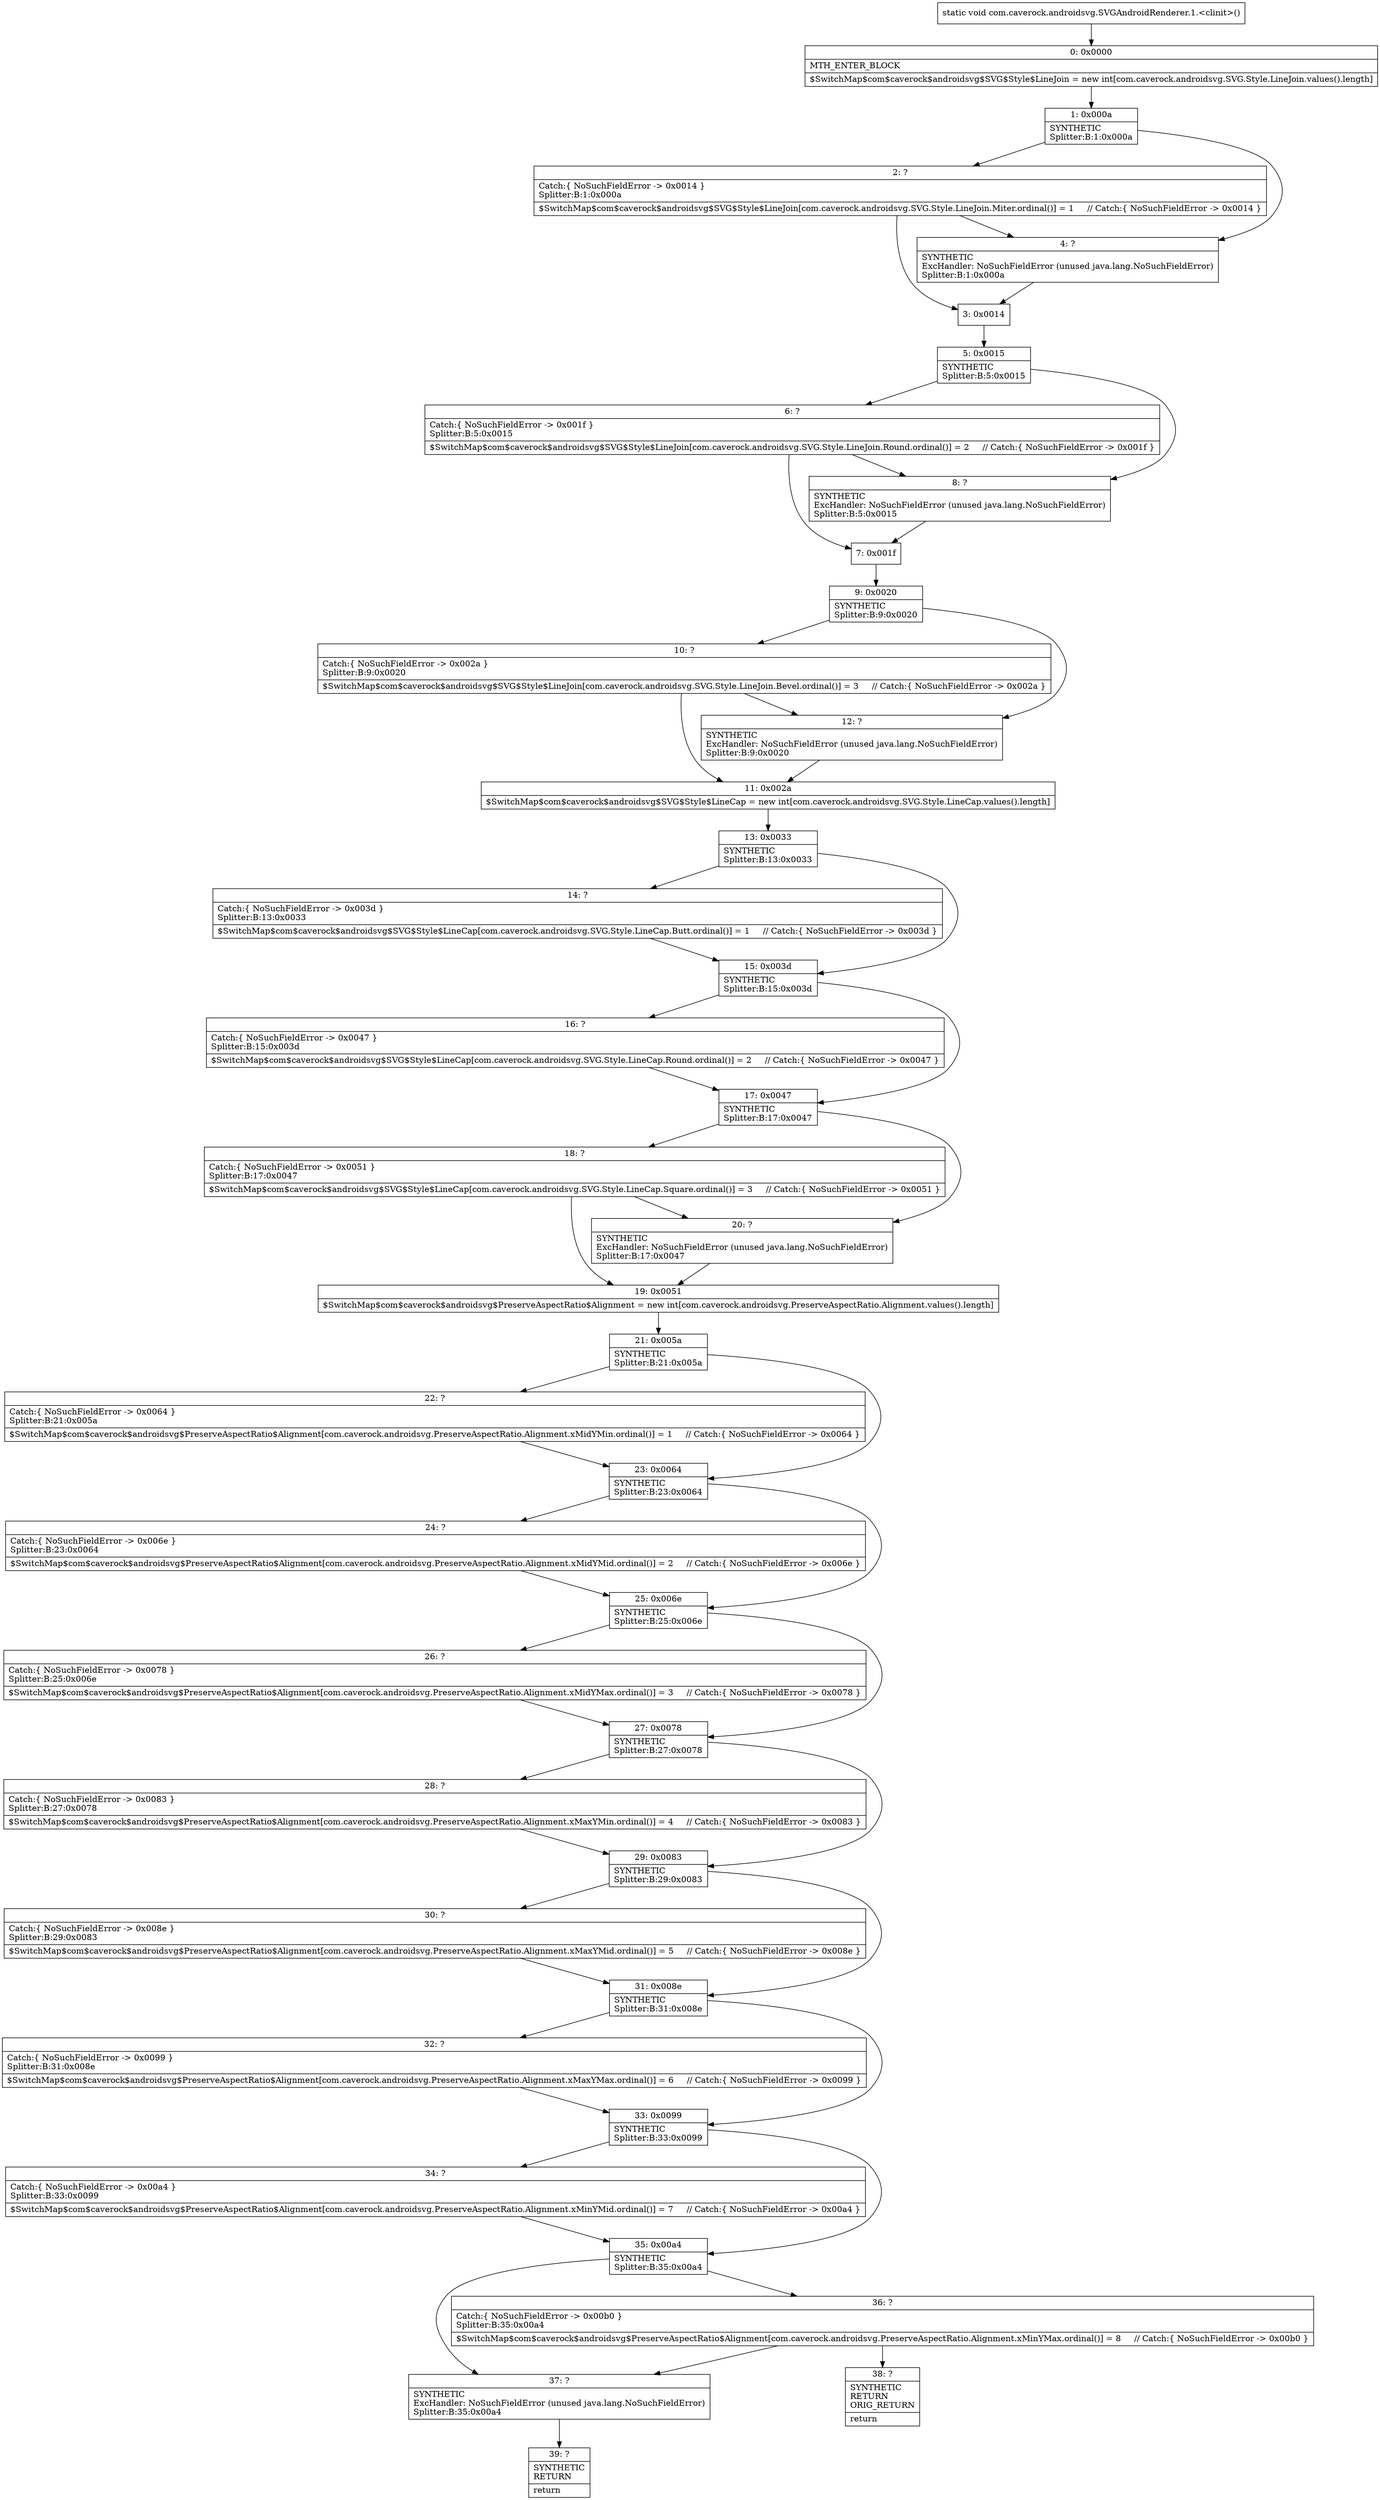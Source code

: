 digraph "CFG forcom.caverock.androidsvg.SVGAndroidRenderer.1.\<clinit\>()V" {
Node_0 [shape=record,label="{0\:\ 0x0000|MTH_ENTER_BLOCK\l|$SwitchMap$com$caverock$androidsvg$SVG$Style$LineJoin = new int[com.caverock.androidsvg.SVG.Style.LineJoin.values().length]\l}"];
Node_1 [shape=record,label="{1\:\ 0x000a|SYNTHETIC\lSplitter:B:1:0x000a\l}"];
Node_2 [shape=record,label="{2\:\ ?|Catch:\{ NoSuchFieldError \-\> 0x0014 \}\lSplitter:B:1:0x000a\l|$SwitchMap$com$caverock$androidsvg$SVG$Style$LineJoin[com.caverock.androidsvg.SVG.Style.LineJoin.Miter.ordinal()] = 1     \/\/ Catch:\{ NoSuchFieldError \-\> 0x0014 \}\l}"];
Node_3 [shape=record,label="{3\:\ 0x0014}"];
Node_4 [shape=record,label="{4\:\ ?|SYNTHETIC\lExcHandler: NoSuchFieldError (unused java.lang.NoSuchFieldError)\lSplitter:B:1:0x000a\l}"];
Node_5 [shape=record,label="{5\:\ 0x0015|SYNTHETIC\lSplitter:B:5:0x0015\l}"];
Node_6 [shape=record,label="{6\:\ ?|Catch:\{ NoSuchFieldError \-\> 0x001f \}\lSplitter:B:5:0x0015\l|$SwitchMap$com$caverock$androidsvg$SVG$Style$LineJoin[com.caverock.androidsvg.SVG.Style.LineJoin.Round.ordinal()] = 2     \/\/ Catch:\{ NoSuchFieldError \-\> 0x001f \}\l}"];
Node_7 [shape=record,label="{7\:\ 0x001f}"];
Node_8 [shape=record,label="{8\:\ ?|SYNTHETIC\lExcHandler: NoSuchFieldError (unused java.lang.NoSuchFieldError)\lSplitter:B:5:0x0015\l}"];
Node_9 [shape=record,label="{9\:\ 0x0020|SYNTHETIC\lSplitter:B:9:0x0020\l}"];
Node_10 [shape=record,label="{10\:\ ?|Catch:\{ NoSuchFieldError \-\> 0x002a \}\lSplitter:B:9:0x0020\l|$SwitchMap$com$caverock$androidsvg$SVG$Style$LineJoin[com.caverock.androidsvg.SVG.Style.LineJoin.Bevel.ordinal()] = 3     \/\/ Catch:\{ NoSuchFieldError \-\> 0x002a \}\l}"];
Node_11 [shape=record,label="{11\:\ 0x002a|$SwitchMap$com$caverock$androidsvg$SVG$Style$LineCap = new int[com.caverock.androidsvg.SVG.Style.LineCap.values().length]\l}"];
Node_12 [shape=record,label="{12\:\ ?|SYNTHETIC\lExcHandler: NoSuchFieldError (unused java.lang.NoSuchFieldError)\lSplitter:B:9:0x0020\l}"];
Node_13 [shape=record,label="{13\:\ 0x0033|SYNTHETIC\lSplitter:B:13:0x0033\l}"];
Node_14 [shape=record,label="{14\:\ ?|Catch:\{ NoSuchFieldError \-\> 0x003d \}\lSplitter:B:13:0x0033\l|$SwitchMap$com$caverock$androidsvg$SVG$Style$LineCap[com.caverock.androidsvg.SVG.Style.LineCap.Butt.ordinal()] = 1     \/\/ Catch:\{ NoSuchFieldError \-\> 0x003d \}\l}"];
Node_15 [shape=record,label="{15\:\ 0x003d|SYNTHETIC\lSplitter:B:15:0x003d\l}"];
Node_16 [shape=record,label="{16\:\ ?|Catch:\{ NoSuchFieldError \-\> 0x0047 \}\lSplitter:B:15:0x003d\l|$SwitchMap$com$caverock$androidsvg$SVG$Style$LineCap[com.caverock.androidsvg.SVG.Style.LineCap.Round.ordinal()] = 2     \/\/ Catch:\{ NoSuchFieldError \-\> 0x0047 \}\l}"];
Node_17 [shape=record,label="{17\:\ 0x0047|SYNTHETIC\lSplitter:B:17:0x0047\l}"];
Node_18 [shape=record,label="{18\:\ ?|Catch:\{ NoSuchFieldError \-\> 0x0051 \}\lSplitter:B:17:0x0047\l|$SwitchMap$com$caverock$androidsvg$SVG$Style$LineCap[com.caverock.androidsvg.SVG.Style.LineCap.Square.ordinal()] = 3     \/\/ Catch:\{ NoSuchFieldError \-\> 0x0051 \}\l}"];
Node_19 [shape=record,label="{19\:\ 0x0051|$SwitchMap$com$caverock$androidsvg$PreserveAspectRatio$Alignment = new int[com.caverock.androidsvg.PreserveAspectRatio.Alignment.values().length]\l}"];
Node_20 [shape=record,label="{20\:\ ?|SYNTHETIC\lExcHandler: NoSuchFieldError (unused java.lang.NoSuchFieldError)\lSplitter:B:17:0x0047\l}"];
Node_21 [shape=record,label="{21\:\ 0x005a|SYNTHETIC\lSplitter:B:21:0x005a\l}"];
Node_22 [shape=record,label="{22\:\ ?|Catch:\{ NoSuchFieldError \-\> 0x0064 \}\lSplitter:B:21:0x005a\l|$SwitchMap$com$caverock$androidsvg$PreserveAspectRatio$Alignment[com.caverock.androidsvg.PreserveAspectRatio.Alignment.xMidYMin.ordinal()] = 1     \/\/ Catch:\{ NoSuchFieldError \-\> 0x0064 \}\l}"];
Node_23 [shape=record,label="{23\:\ 0x0064|SYNTHETIC\lSplitter:B:23:0x0064\l}"];
Node_24 [shape=record,label="{24\:\ ?|Catch:\{ NoSuchFieldError \-\> 0x006e \}\lSplitter:B:23:0x0064\l|$SwitchMap$com$caverock$androidsvg$PreserveAspectRatio$Alignment[com.caverock.androidsvg.PreserveAspectRatio.Alignment.xMidYMid.ordinal()] = 2     \/\/ Catch:\{ NoSuchFieldError \-\> 0x006e \}\l}"];
Node_25 [shape=record,label="{25\:\ 0x006e|SYNTHETIC\lSplitter:B:25:0x006e\l}"];
Node_26 [shape=record,label="{26\:\ ?|Catch:\{ NoSuchFieldError \-\> 0x0078 \}\lSplitter:B:25:0x006e\l|$SwitchMap$com$caverock$androidsvg$PreserveAspectRatio$Alignment[com.caverock.androidsvg.PreserveAspectRatio.Alignment.xMidYMax.ordinal()] = 3     \/\/ Catch:\{ NoSuchFieldError \-\> 0x0078 \}\l}"];
Node_27 [shape=record,label="{27\:\ 0x0078|SYNTHETIC\lSplitter:B:27:0x0078\l}"];
Node_28 [shape=record,label="{28\:\ ?|Catch:\{ NoSuchFieldError \-\> 0x0083 \}\lSplitter:B:27:0x0078\l|$SwitchMap$com$caverock$androidsvg$PreserveAspectRatio$Alignment[com.caverock.androidsvg.PreserveAspectRatio.Alignment.xMaxYMin.ordinal()] = 4     \/\/ Catch:\{ NoSuchFieldError \-\> 0x0083 \}\l}"];
Node_29 [shape=record,label="{29\:\ 0x0083|SYNTHETIC\lSplitter:B:29:0x0083\l}"];
Node_30 [shape=record,label="{30\:\ ?|Catch:\{ NoSuchFieldError \-\> 0x008e \}\lSplitter:B:29:0x0083\l|$SwitchMap$com$caverock$androidsvg$PreserveAspectRatio$Alignment[com.caverock.androidsvg.PreserveAspectRatio.Alignment.xMaxYMid.ordinal()] = 5     \/\/ Catch:\{ NoSuchFieldError \-\> 0x008e \}\l}"];
Node_31 [shape=record,label="{31\:\ 0x008e|SYNTHETIC\lSplitter:B:31:0x008e\l}"];
Node_32 [shape=record,label="{32\:\ ?|Catch:\{ NoSuchFieldError \-\> 0x0099 \}\lSplitter:B:31:0x008e\l|$SwitchMap$com$caverock$androidsvg$PreserveAspectRatio$Alignment[com.caverock.androidsvg.PreserveAspectRatio.Alignment.xMaxYMax.ordinal()] = 6     \/\/ Catch:\{ NoSuchFieldError \-\> 0x0099 \}\l}"];
Node_33 [shape=record,label="{33\:\ 0x0099|SYNTHETIC\lSplitter:B:33:0x0099\l}"];
Node_34 [shape=record,label="{34\:\ ?|Catch:\{ NoSuchFieldError \-\> 0x00a4 \}\lSplitter:B:33:0x0099\l|$SwitchMap$com$caverock$androidsvg$PreserveAspectRatio$Alignment[com.caverock.androidsvg.PreserveAspectRatio.Alignment.xMinYMid.ordinal()] = 7     \/\/ Catch:\{ NoSuchFieldError \-\> 0x00a4 \}\l}"];
Node_35 [shape=record,label="{35\:\ 0x00a4|SYNTHETIC\lSplitter:B:35:0x00a4\l}"];
Node_36 [shape=record,label="{36\:\ ?|Catch:\{ NoSuchFieldError \-\> 0x00b0 \}\lSplitter:B:35:0x00a4\l|$SwitchMap$com$caverock$androidsvg$PreserveAspectRatio$Alignment[com.caverock.androidsvg.PreserveAspectRatio.Alignment.xMinYMax.ordinal()] = 8     \/\/ Catch:\{ NoSuchFieldError \-\> 0x00b0 \}\l}"];
Node_37 [shape=record,label="{37\:\ ?|SYNTHETIC\lExcHandler: NoSuchFieldError (unused java.lang.NoSuchFieldError)\lSplitter:B:35:0x00a4\l}"];
Node_38 [shape=record,label="{38\:\ ?|SYNTHETIC\lRETURN\lORIG_RETURN\l|return\l}"];
Node_39 [shape=record,label="{39\:\ ?|SYNTHETIC\lRETURN\l|return\l}"];
MethodNode[shape=record,label="{static void com.caverock.androidsvg.SVGAndroidRenderer.1.\<clinit\>() }"];
MethodNode -> Node_0;
Node_0 -> Node_1;
Node_1 -> Node_2;
Node_1 -> Node_4;
Node_2 -> Node_3;
Node_2 -> Node_4;
Node_3 -> Node_5;
Node_4 -> Node_3;
Node_5 -> Node_6;
Node_5 -> Node_8;
Node_6 -> Node_7;
Node_6 -> Node_8;
Node_7 -> Node_9;
Node_8 -> Node_7;
Node_9 -> Node_10;
Node_9 -> Node_12;
Node_10 -> Node_11;
Node_10 -> Node_12;
Node_11 -> Node_13;
Node_12 -> Node_11;
Node_13 -> Node_14;
Node_13 -> Node_15;
Node_14 -> Node_15;
Node_15 -> Node_16;
Node_15 -> Node_17;
Node_16 -> Node_17;
Node_17 -> Node_18;
Node_17 -> Node_20;
Node_18 -> Node_19;
Node_18 -> Node_20;
Node_19 -> Node_21;
Node_20 -> Node_19;
Node_21 -> Node_22;
Node_21 -> Node_23;
Node_22 -> Node_23;
Node_23 -> Node_24;
Node_23 -> Node_25;
Node_24 -> Node_25;
Node_25 -> Node_26;
Node_25 -> Node_27;
Node_26 -> Node_27;
Node_27 -> Node_28;
Node_27 -> Node_29;
Node_28 -> Node_29;
Node_29 -> Node_30;
Node_29 -> Node_31;
Node_30 -> Node_31;
Node_31 -> Node_32;
Node_31 -> Node_33;
Node_32 -> Node_33;
Node_33 -> Node_34;
Node_33 -> Node_35;
Node_34 -> Node_35;
Node_35 -> Node_36;
Node_35 -> Node_37;
Node_36 -> Node_37;
Node_36 -> Node_38;
Node_37 -> Node_39;
}

